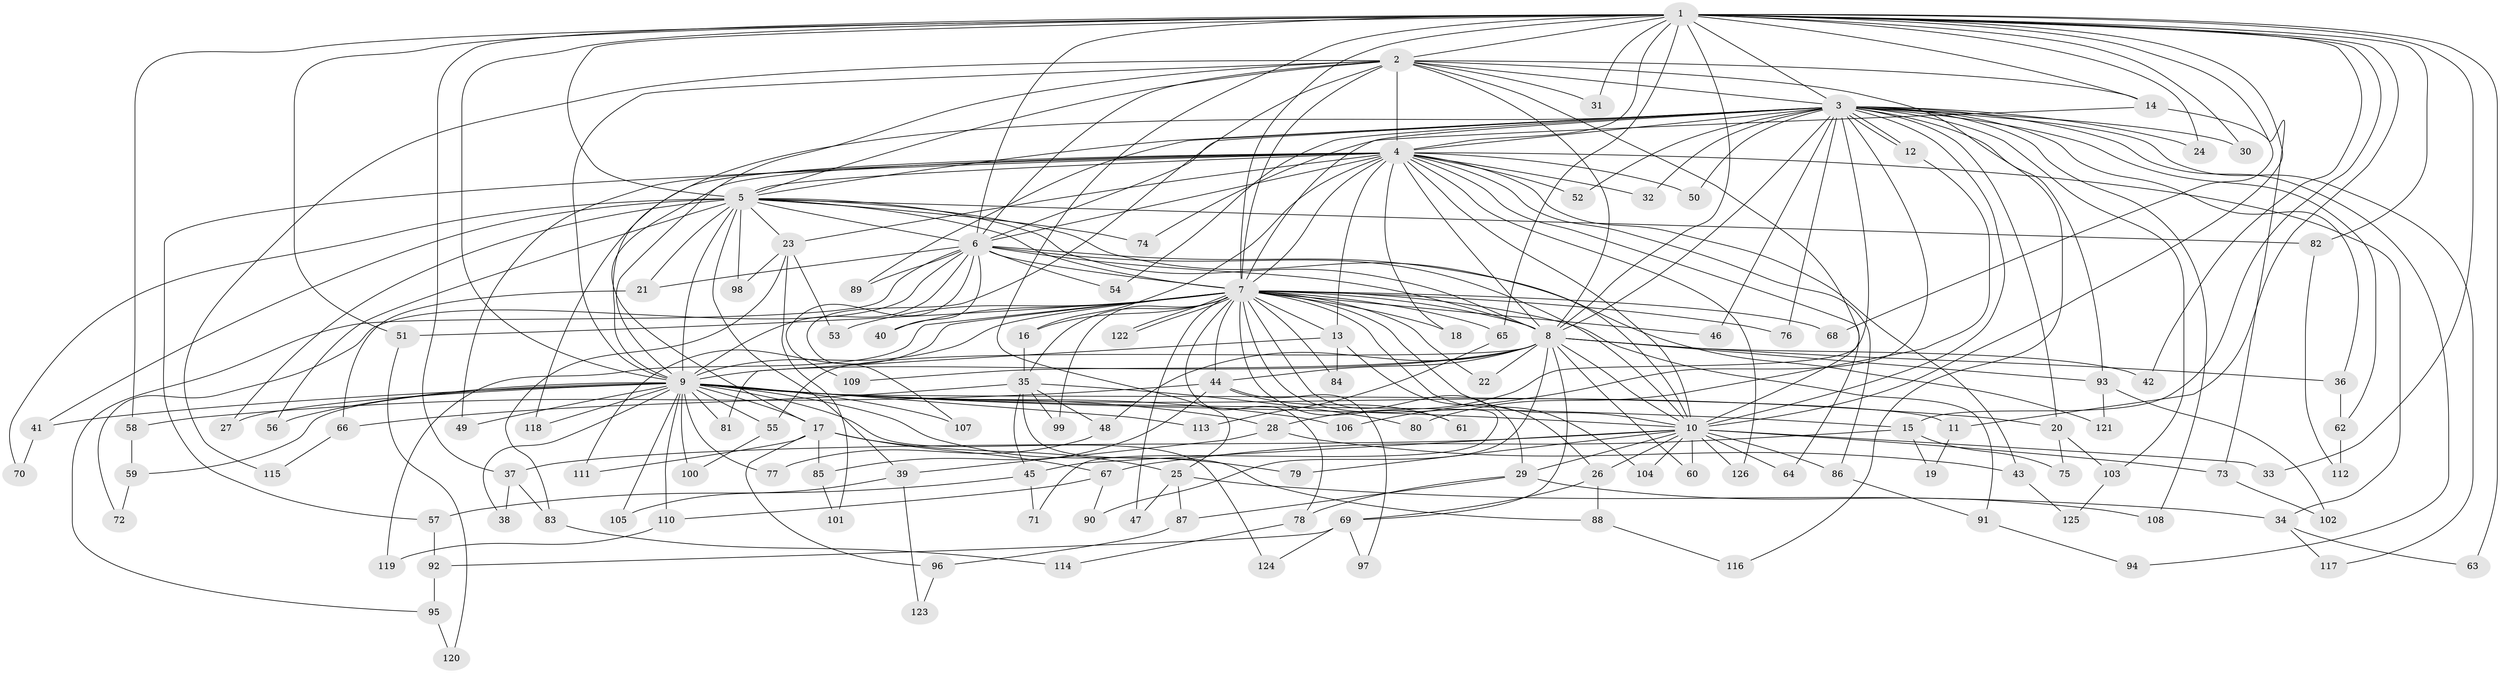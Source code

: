 // coarse degree distribution, {20: 0.01, 22: 0.01, 27: 0.01, 32: 0.01, 16: 0.01, 13: 0.01, 50: 0.01, 3: 0.19, 4: 0.12, 5: 0.04, 8: 0.01, 2: 0.54, 6: 0.02, 9: 0.01}
// Generated by graph-tools (version 1.1) at 2025/23/03/03/25 07:23:36]
// undirected, 126 vertices, 277 edges
graph export_dot {
graph [start="1"]
  node [color=gray90,style=filled];
  1;
  2;
  3;
  4;
  5;
  6;
  7;
  8;
  9;
  10;
  11;
  12;
  13;
  14;
  15;
  16;
  17;
  18;
  19;
  20;
  21;
  22;
  23;
  24;
  25;
  26;
  27;
  28;
  29;
  30;
  31;
  32;
  33;
  34;
  35;
  36;
  37;
  38;
  39;
  40;
  41;
  42;
  43;
  44;
  45;
  46;
  47;
  48;
  49;
  50;
  51;
  52;
  53;
  54;
  55;
  56;
  57;
  58;
  59;
  60;
  61;
  62;
  63;
  64;
  65;
  66;
  67;
  68;
  69;
  70;
  71;
  72;
  73;
  74;
  75;
  76;
  77;
  78;
  79;
  80;
  81;
  82;
  83;
  84;
  85;
  86;
  87;
  88;
  89;
  90;
  91;
  92;
  93;
  94;
  95;
  96;
  97;
  98;
  99;
  100;
  101;
  102;
  103;
  104;
  105;
  106;
  107;
  108;
  109;
  110;
  111;
  112;
  113;
  114;
  115;
  116;
  117;
  118;
  119;
  120;
  121;
  122;
  123;
  124;
  125;
  126;
  1 -- 2;
  1 -- 3;
  1 -- 4;
  1 -- 5;
  1 -- 6;
  1 -- 7;
  1 -- 8;
  1 -- 9;
  1 -- 10;
  1 -- 11;
  1 -- 14;
  1 -- 15;
  1 -- 24;
  1 -- 25;
  1 -- 30;
  1 -- 31;
  1 -- 33;
  1 -- 37;
  1 -- 42;
  1 -- 51;
  1 -- 58;
  1 -- 63;
  1 -- 65;
  1 -- 68;
  1 -- 82;
  2 -- 3;
  2 -- 4;
  2 -- 5;
  2 -- 6;
  2 -- 7;
  2 -- 8;
  2 -- 9;
  2 -- 10;
  2 -- 14;
  2 -- 17;
  2 -- 31;
  2 -- 107;
  2 -- 115;
  2 -- 116;
  3 -- 4;
  3 -- 5;
  3 -- 6;
  3 -- 7;
  3 -- 8;
  3 -- 9;
  3 -- 10;
  3 -- 12;
  3 -- 12;
  3 -- 20;
  3 -- 24;
  3 -- 28;
  3 -- 30;
  3 -- 32;
  3 -- 36;
  3 -- 46;
  3 -- 50;
  3 -- 52;
  3 -- 54;
  3 -- 62;
  3 -- 76;
  3 -- 89;
  3 -- 93;
  3 -- 94;
  3 -- 103;
  3 -- 106;
  3 -- 108;
  3 -- 117;
  4 -- 5;
  4 -- 6;
  4 -- 7;
  4 -- 8;
  4 -- 9;
  4 -- 10;
  4 -- 13;
  4 -- 16;
  4 -- 18;
  4 -- 23;
  4 -- 32;
  4 -- 34;
  4 -- 43;
  4 -- 49;
  4 -- 50;
  4 -- 52;
  4 -- 57;
  4 -- 64;
  4 -- 86;
  4 -- 118;
  4 -- 126;
  5 -- 6;
  5 -- 7;
  5 -- 8;
  5 -- 9;
  5 -- 10;
  5 -- 21;
  5 -- 23;
  5 -- 27;
  5 -- 39;
  5 -- 41;
  5 -- 56;
  5 -- 70;
  5 -- 74;
  5 -- 82;
  5 -- 98;
  6 -- 7;
  6 -- 8;
  6 -- 9;
  6 -- 10;
  6 -- 21;
  6 -- 40;
  6 -- 54;
  6 -- 72;
  6 -- 89;
  6 -- 95;
  6 -- 109;
  6 -- 121;
  7 -- 8;
  7 -- 9;
  7 -- 10;
  7 -- 13;
  7 -- 16;
  7 -- 18;
  7 -- 22;
  7 -- 29;
  7 -- 35;
  7 -- 40;
  7 -- 44;
  7 -- 46;
  7 -- 47;
  7 -- 51;
  7 -- 53;
  7 -- 61;
  7 -- 65;
  7 -- 68;
  7 -- 71;
  7 -- 76;
  7 -- 78;
  7 -- 84;
  7 -- 91;
  7 -- 99;
  7 -- 104;
  7 -- 111;
  7 -- 119;
  7 -- 122;
  7 -- 122;
  8 -- 9;
  8 -- 10;
  8 -- 22;
  8 -- 36;
  8 -- 42;
  8 -- 44;
  8 -- 48;
  8 -- 55;
  8 -- 60;
  8 -- 69;
  8 -- 90;
  8 -- 93;
  8 -- 109;
  9 -- 10;
  9 -- 11;
  9 -- 15;
  9 -- 17;
  9 -- 20;
  9 -- 27;
  9 -- 28;
  9 -- 38;
  9 -- 41;
  9 -- 49;
  9 -- 55;
  9 -- 56;
  9 -- 59;
  9 -- 77;
  9 -- 79;
  9 -- 81;
  9 -- 100;
  9 -- 105;
  9 -- 106;
  9 -- 107;
  9 -- 110;
  9 -- 113;
  9 -- 118;
  9 -- 124;
  10 -- 26;
  10 -- 29;
  10 -- 33;
  10 -- 37;
  10 -- 45;
  10 -- 60;
  10 -- 64;
  10 -- 73;
  10 -- 79;
  10 -- 86;
  10 -- 104;
  10 -- 126;
  11 -- 19;
  12 -- 80;
  13 -- 26;
  13 -- 81;
  13 -- 84;
  14 -- 73;
  14 -- 74;
  15 -- 19;
  15 -- 67;
  15 -- 75;
  16 -- 35;
  17 -- 25;
  17 -- 67;
  17 -- 85;
  17 -- 96;
  17 -- 111;
  20 -- 75;
  20 -- 103;
  21 -- 66;
  23 -- 53;
  23 -- 83;
  23 -- 98;
  23 -- 101;
  25 -- 34;
  25 -- 47;
  25 -- 87;
  26 -- 69;
  26 -- 88;
  28 -- 39;
  28 -- 43;
  29 -- 78;
  29 -- 87;
  29 -- 108;
  34 -- 63;
  34 -- 117;
  35 -- 45;
  35 -- 48;
  35 -- 66;
  35 -- 80;
  35 -- 88;
  35 -- 99;
  36 -- 62;
  37 -- 38;
  37 -- 83;
  39 -- 105;
  39 -- 123;
  41 -- 70;
  43 -- 125;
  44 -- 58;
  44 -- 61;
  44 -- 85;
  44 -- 97;
  45 -- 57;
  45 -- 71;
  48 -- 77;
  51 -- 120;
  55 -- 100;
  57 -- 92;
  58 -- 59;
  59 -- 72;
  62 -- 112;
  65 -- 113;
  66 -- 115;
  67 -- 90;
  67 -- 110;
  69 -- 92;
  69 -- 97;
  69 -- 124;
  73 -- 102;
  78 -- 114;
  82 -- 112;
  83 -- 114;
  85 -- 101;
  86 -- 91;
  87 -- 96;
  88 -- 116;
  91 -- 94;
  92 -- 95;
  93 -- 102;
  93 -- 121;
  95 -- 120;
  96 -- 123;
  103 -- 125;
  110 -- 119;
}
